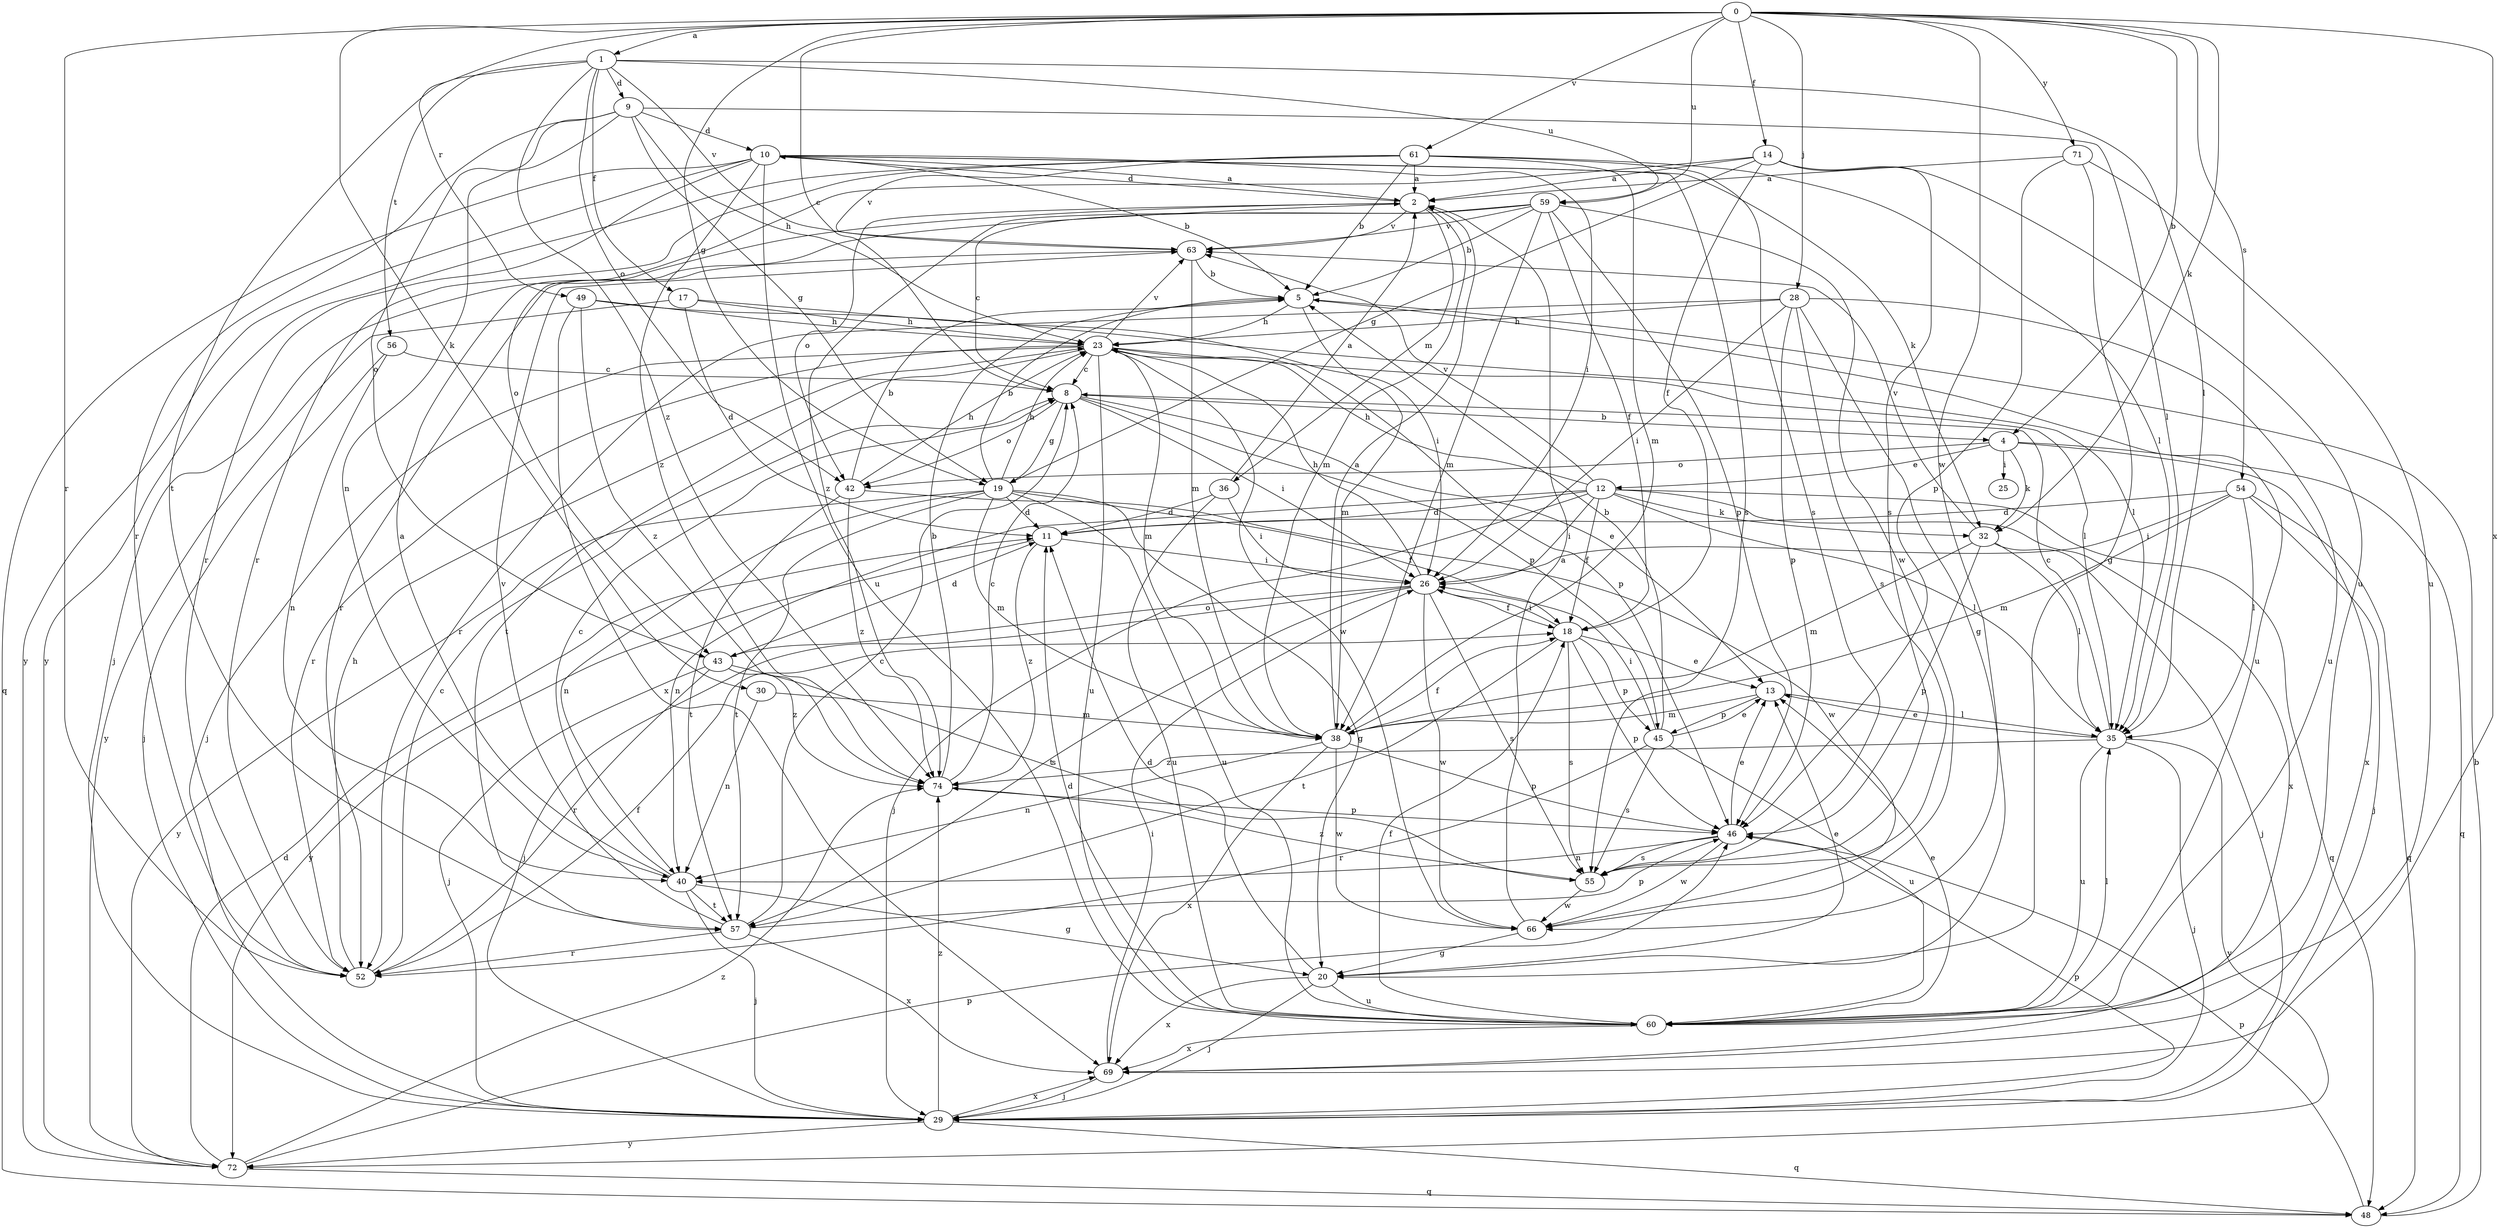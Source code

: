 strict digraph  {
0;
1;
2;
4;
5;
8;
9;
10;
11;
12;
13;
14;
17;
18;
19;
20;
23;
25;
26;
28;
29;
30;
32;
35;
36;
38;
40;
42;
43;
45;
46;
48;
49;
52;
54;
55;
56;
57;
59;
60;
61;
63;
66;
69;
71;
72;
74;
0 -> 1  [label=a];
0 -> 4  [label=b];
0 -> 8  [label=c];
0 -> 14  [label=f];
0 -> 19  [label=g];
0 -> 28  [label=j];
0 -> 30  [label=k];
0 -> 32  [label=k];
0 -> 49  [label=r];
0 -> 52  [label=r];
0 -> 54  [label=s];
0 -> 59  [label=u];
0 -> 61  [label=v];
0 -> 66  [label=w];
0 -> 69  [label=x];
0 -> 71  [label=y];
1 -> 9  [label=d];
1 -> 17  [label=f];
1 -> 35  [label=l];
1 -> 42  [label=o];
1 -> 56  [label=t];
1 -> 57  [label=t];
1 -> 59  [label=u];
1 -> 63  [label=v];
1 -> 74  [label=z];
2 -> 10  [label=d];
2 -> 29  [label=j];
2 -> 36  [label=m];
2 -> 38  [label=m];
2 -> 42  [label=o];
2 -> 63  [label=v];
4 -> 12  [label=e];
4 -> 25  [label=i];
4 -> 32  [label=k];
4 -> 42  [label=o];
4 -> 48  [label=q];
4 -> 69  [label=x];
5 -> 23  [label=h];
5 -> 38  [label=m];
5 -> 60  [label=u];
8 -> 4  [label=b];
8 -> 13  [label=e];
8 -> 19  [label=g];
8 -> 26  [label=i];
8 -> 42  [label=o];
8 -> 45  [label=p];
9 -> 10  [label=d];
9 -> 19  [label=g];
9 -> 23  [label=h];
9 -> 35  [label=l];
9 -> 40  [label=n];
9 -> 43  [label=o];
9 -> 52  [label=r];
10 -> 2  [label=a];
10 -> 5  [label=b];
10 -> 26  [label=i];
10 -> 32  [label=k];
10 -> 48  [label=q];
10 -> 52  [label=r];
10 -> 55  [label=s];
10 -> 60  [label=u];
10 -> 72  [label=y];
10 -> 74  [label=z];
11 -> 26  [label=i];
11 -> 72  [label=y];
11 -> 74  [label=z];
12 -> 11  [label=d];
12 -> 18  [label=f];
12 -> 23  [label=h];
12 -> 26  [label=i];
12 -> 29  [label=j];
12 -> 32  [label=k];
12 -> 35  [label=l];
12 -> 40  [label=n];
12 -> 48  [label=q];
12 -> 63  [label=v];
12 -> 69  [label=x];
13 -> 35  [label=l];
13 -> 38  [label=m];
13 -> 45  [label=p];
14 -> 2  [label=a];
14 -> 18  [label=f];
14 -> 19  [label=g];
14 -> 43  [label=o];
14 -> 55  [label=s];
14 -> 60  [label=u];
17 -> 11  [label=d];
17 -> 23  [label=h];
17 -> 26  [label=i];
17 -> 72  [label=y];
18 -> 13  [label=e];
18 -> 26  [label=i];
18 -> 45  [label=p];
18 -> 46  [label=p];
18 -> 55  [label=s];
18 -> 57  [label=t];
19 -> 5  [label=b];
19 -> 11  [label=d];
19 -> 18  [label=f];
19 -> 20  [label=g];
19 -> 23  [label=h];
19 -> 38  [label=m];
19 -> 40  [label=n];
19 -> 57  [label=t];
19 -> 60  [label=u];
19 -> 72  [label=y];
20 -> 11  [label=d];
20 -> 13  [label=e];
20 -> 29  [label=j];
20 -> 60  [label=u];
20 -> 69  [label=x];
23 -> 8  [label=c];
23 -> 29  [label=j];
23 -> 35  [label=l];
23 -> 38  [label=m];
23 -> 46  [label=p];
23 -> 52  [label=r];
23 -> 57  [label=t];
23 -> 60  [label=u];
23 -> 63  [label=v];
23 -> 66  [label=w];
26 -> 18  [label=f];
26 -> 23  [label=h];
26 -> 29  [label=j];
26 -> 43  [label=o];
26 -> 55  [label=s];
26 -> 57  [label=t];
26 -> 66  [label=w];
28 -> 20  [label=g];
28 -> 23  [label=h];
28 -> 26  [label=i];
28 -> 46  [label=p];
28 -> 52  [label=r];
28 -> 55  [label=s];
28 -> 60  [label=u];
29 -> 46  [label=p];
29 -> 48  [label=q];
29 -> 69  [label=x];
29 -> 72  [label=y];
29 -> 74  [label=z];
30 -> 38  [label=m];
30 -> 40  [label=n];
32 -> 29  [label=j];
32 -> 35  [label=l];
32 -> 38  [label=m];
32 -> 46  [label=p];
32 -> 63  [label=v];
35 -> 8  [label=c];
35 -> 13  [label=e];
35 -> 29  [label=j];
35 -> 60  [label=u];
35 -> 72  [label=y];
35 -> 74  [label=z];
36 -> 2  [label=a];
36 -> 11  [label=d];
36 -> 26  [label=i];
36 -> 60  [label=u];
38 -> 2  [label=a];
38 -> 18  [label=f];
38 -> 40  [label=n];
38 -> 46  [label=p];
38 -> 66  [label=w];
38 -> 69  [label=x];
40 -> 2  [label=a];
40 -> 8  [label=c];
40 -> 20  [label=g];
40 -> 29  [label=j];
40 -> 57  [label=t];
42 -> 5  [label=b];
42 -> 23  [label=h];
42 -> 57  [label=t];
42 -> 66  [label=w];
42 -> 74  [label=z];
43 -> 11  [label=d];
43 -> 29  [label=j];
43 -> 52  [label=r];
43 -> 55  [label=s];
43 -> 74  [label=z];
45 -> 5  [label=b];
45 -> 13  [label=e];
45 -> 26  [label=i];
45 -> 52  [label=r];
45 -> 55  [label=s];
45 -> 60  [label=u];
46 -> 13  [label=e];
46 -> 40  [label=n];
46 -> 55  [label=s];
46 -> 66  [label=w];
48 -> 5  [label=b];
48 -> 46  [label=p];
49 -> 23  [label=h];
49 -> 35  [label=l];
49 -> 69  [label=x];
49 -> 74  [label=z];
52 -> 8  [label=c];
52 -> 18  [label=f];
52 -> 23  [label=h];
54 -> 11  [label=d];
54 -> 26  [label=i];
54 -> 29  [label=j];
54 -> 35  [label=l];
54 -> 38  [label=m];
54 -> 48  [label=q];
55 -> 66  [label=w];
55 -> 74  [label=z];
56 -> 8  [label=c];
56 -> 29  [label=j];
56 -> 40  [label=n];
57 -> 8  [label=c];
57 -> 46  [label=p];
57 -> 52  [label=r];
57 -> 63  [label=v];
57 -> 69  [label=x];
59 -> 5  [label=b];
59 -> 8  [label=c];
59 -> 18  [label=f];
59 -> 38  [label=m];
59 -> 46  [label=p];
59 -> 63  [label=v];
59 -> 66  [label=w];
59 -> 74  [label=z];
60 -> 11  [label=d];
60 -> 13  [label=e];
60 -> 18  [label=f];
60 -> 35  [label=l];
60 -> 69  [label=x];
61 -> 2  [label=a];
61 -> 5  [label=b];
61 -> 35  [label=l];
61 -> 38  [label=m];
61 -> 52  [label=r];
61 -> 55  [label=s];
61 -> 63  [label=v];
61 -> 72  [label=y];
63 -> 5  [label=b];
63 -> 38  [label=m];
63 -> 52  [label=r];
66 -> 2  [label=a];
66 -> 20  [label=g];
69 -> 26  [label=i];
69 -> 29  [label=j];
71 -> 2  [label=a];
71 -> 20  [label=g];
71 -> 46  [label=p];
71 -> 60  [label=u];
72 -> 11  [label=d];
72 -> 46  [label=p];
72 -> 48  [label=q];
72 -> 74  [label=z];
74 -> 5  [label=b];
74 -> 8  [label=c];
74 -> 46  [label=p];
}
